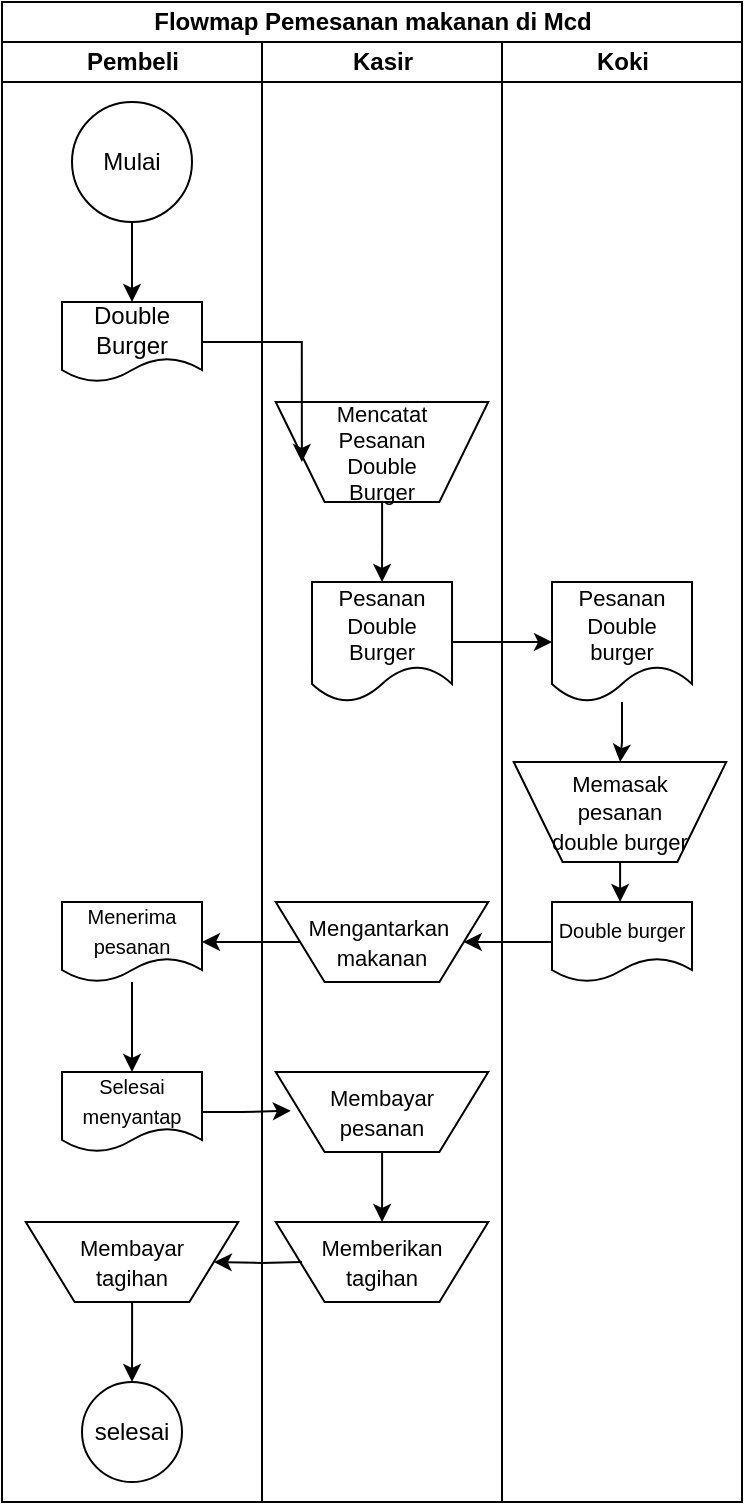 <mxfile version="24.7.6">
  <diagram name="Halaman-1" id="ygct5KxtPdrvl-caDncq">
    <mxGraphModel dx="658" dy="408" grid="1" gridSize="10" guides="1" tooltips="1" connect="1" arrows="1" fold="1" page="1" pageScale="1" pageWidth="827" pageHeight="1169" math="0" shadow="0">
      <root>
        <mxCell id="0" />
        <mxCell id="1" parent="0" />
        <mxCell id="loiaXlv2096ob-jXLiBp-5" value="Flowmap Pemesanan makanan di Mcd" style="swimlane;childLayout=stackLayout;resizeParent=1;resizeParentMax=0;startSize=20;html=1;" vertex="1" parent="1">
          <mxGeometry x="70.0" y="50" width="370.0" height="750" as="geometry" />
        </mxCell>
        <mxCell id="loiaXlv2096ob-jXLiBp-6" value="Pembeli" style="swimlane;startSize=20;html=1;" vertex="1" parent="loiaXlv2096ob-jXLiBp-5">
          <mxGeometry y="20" width="130.0" height="730" as="geometry" />
        </mxCell>
        <mxCell id="loiaXlv2096ob-jXLiBp-62" style="edgeStyle=orthogonalEdgeStyle;rounded=0;orthogonalLoop=1;jettySize=auto;html=1;entryX=0.5;entryY=0;entryDx=0;entryDy=0;" edge="1" parent="loiaXlv2096ob-jXLiBp-6" source="loiaXlv2096ob-jXLiBp-10" target="loiaXlv2096ob-jXLiBp-11">
          <mxGeometry relative="1" as="geometry" />
        </mxCell>
        <mxCell id="loiaXlv2096ob-jXLiBp-10" value="Mulai" style="ellipse;whiteSpace=wrap;html=1;aspect=fixed;" vertex="1" parent="loiaXlv2096ob-jXLiBp-6">
          <mxGeometry x="35" y="30" width="60" height="60" as="geometry" />
        </mxCell>
        <mxCell id="loiaXlv2096ob-jXLiBp-11" value="Double&lt;div&gt;Burger&lt;/div&gt;" style="shape=document;whiteSpace=wrap;html=1;boundedLbl=1;" vertex="1" parent="loiaXlv2096ob-jXLiBp-6">
          <mxGeometry x="30" y="130" width="70" height="40" as="geometry" />
        </mxCell>
        <mxCell id="loiaXlv2096ob-jXLiBp-49" style="edgeStyle=orthogonalEdgeStyle;rounded=0;orthogonalLoop=1;jettySize=auto;html=1;" edge="1" parent="loiaXlv2096ob-jXLiBp-6" source="loiaXlv2096ob-jXLiBp-46" target="loiaXlv2096ob-jXLiBp-48">
          <mxGeometry relative="1" as="geometry" />
        </mxCell>
        <mxCell id="loiaXlv2096ob-jXLiBp-46" value="&lt;font size=&quot;1&quot;&gt;Menerima&lt;/font&gt;&lt;div&gt;&lt;font size=&quot;1&quot;&gt;pesanan&lt;/font&gt;&lt;/div&gt;" style="shape=document;whiteSpace=wrap;html=1;boundedLbl=1;" vertex="1" parent="loiaXlv2096ob-jXLiBp-6">
          <mxGeometry x="30.0" y="430" width="70" height="40" as="geometry" />
        </mxCell>
        <mxCell id="loiaXlv2096ob-jXLiBp-48" value="&lt;font size=&quot;1&quot;&gt;Selesai&lt;/font&gt;&lt;div&gt;&lt;font size=&quot;1&quot;&gt;menyantap&lt;/font&gt;&lt;/div&gt;" style="shape=document;whiteSpace=wrap;html=1;boundedLbl=1;" vertex="1" parent="loiaXlv2096ob-jXLiBp-6">
          <mxGeometry x="30.0" y="515" width="70" height="40" as="geometry" />
        </mxCell>
        <mxCell id="loiaXlv2096ob-jXLiBp-57" style="edgeStyle=orthogonalEdgeStyle;rounded=0;orthogonalLoop=1;jettySize=auto;html=1;entryX=0.5;entryY=0;entryDx=0;entryDy=0;" edge="1" parent="loiaXlv2096ob-jXLiBp-6" source="loiaXlv2096ob-jXLiBp-54" target="loiaXlv2096ob-jXLiBp-56">
          <mxGeometry relative="1" as="geometry" />
        </mxCell>
        <mxCell id="loiaXlv2096ob-jXLiBp-54" value="&lt;span style=&quot;font-size: 11px;&quot;&gt;Membayar&lt;/span&gt;&lt;div&gt;&lt;span style=&quot;font-size: 11px;&quot;&gt;tagihan&lt;/span&gt;&lt;/div&gt;" style="verticalLabelPosition=middle;verticalAlign=middle;html=1;shape=trapezoid;perimeter=trapezoidPerimeter;whiteSpace=wrap;size=0.23;arcSize=10;flipV=1;labelPosition=center;align=center;" vertex="1" parent="loiaXlv2096ob-jXLiBp-6">
          <mxGeometry x="11.88" y="590" width="106.25" height="40" as="geometry" />
        </mxCell>
        <mxCell id="loiaXlv2096ob-jXLiBp-56" value="selesai" style="ellipse;whiteSpace=wrap;html=1;aspect=fixed;" vertex="1" parent="loiaXlv2096ob-jXLiBp-6">
          <mxGeometry x="40" y="670" width="50" height="50" as="geometry" />
        </mxCell>
        <mxCell id="loiaXlv2096ob-jXLiBp-7" value="Kasir" style="swimlane;startSize=20;html=1;" vertex="1" parent="loiaXlv2096ob-jXLiBp-5">
          <mxGeometry x="130.0" y="20" width="120" height="730" as="geometry" />
        </mxCell>
        <mxCell id="loiaXlv2096ob-jXLiBp-16" value="&lt;font style=&quot;font-size: 11px;&quot;&gt;Pesanan&lt;/font&gt;&lt;div style=&quot;font-size: 11px;&quot;&gt;&lt;font style=&quot;font-size: 11px;&quot;&gt;Double&lt;/font&gt;&lt;/div&gt;&lt;div style=&quot;font-size: 11px;&quot;&gt;&lt;font style=&quot;font-size: 11px;&quot;&gt;Burger&lt;/font&gt;&lt;/div&gt;" style="shape=document;whiteSpace=wrap;html=1;boundedLbl=1;" vertex="1" parent="loiaXlv2096ob-jXLiBp-7">
          <mxGeometry x="25.01" y="270" width="70" height="60" as="geometry" />
        </mxCell>
        <mxCell id="loiaXlv2096ob-jXLiBp-32" style="edgeStyle=orthogonalEdgeStyle;rounded=0;orthogonalLoop=1;jettySize=auto;html=1;entryX=0.5;entryY=0;entryDx=0;entryDy=0;" edge="1" parent="loiaXlv2096ob-jXLiBp-7" source="loiaXlv2096ob-jXLiBp-24" target="loiaXlv2096ob-jXLiBp-16">
          <mxGeometry relative="1" as="geometry" />
        </mxCell>
        <mxCell id="loiaXlv2096ob-jXLiBp-24" value="&lt;font style=&quot;font-size: 11px;&quot;&gt;Mencatat&lt;/font&gt;&lt;div style=&quot;font-size: 11px;&quot;&gt;&lt;font style=&quot;font-size: 11px;&quot;&gt;Pesanan&lt;/font&gt;&lt;/div&gt;&lt;div style=&quot;font-size: 11px;&quot;&gt;&lt;font style=&quot;font-size: 11px;&quot;&gt;Double&lt;/font&gt;&lt;/div&gt;&lt;div style=&quot;font-size: 11px;&quot;&gt;&lt;font style=&quot;font-size: 11px;&quot;&gt;Burger&lt;/font&gt;&lt;/div&gt;" style="verticalLabelPosition=middle;verticalAlign=middle;html=1;shape=trapezoid;perimeter=trapezoidPerimeter;whiteSpace=wrap;size=0.23;arcSize=10;flipV=1;labelPosition=center;align=center;" vertex="1" parent="loiaXlv2096ob-jXLiBp-7">
          <mxGeometry x="6.87" y="180" width="106.25" height="50" as="geometry" />
        </mxCell>
        <mxCell id="loiaXlv2096ob-jXLiBp-39" value="&lt;span style=&quot;font-size: 11px;&quot;&gt;Mengantarkan&amp;nbsp;&lt;/span&gt;&lt;div&gt;&lt;span style=&quot;font-size: 11px;&quot;&gt;makanan&lt;/span&gt;&lt;/div&gt;" style="verticalLabelPosition=middle;verticalAlign=middle;html=1;shape=trapezoid;perimeter=trapezoidPerimeter;whiteSpace=wrap;size=0.23;arcSize=10;flipV=1;labelPosition=center;align=center;" vertex="1" parent="loiaXlv2096ob-jXLiBp-7">
          <mxGeometry x="6.87" y="430" width="106.25" height="40" as="geometry" />
        </mxCell>
        <mxCell id="loiaXlv2096ob-jXLiBp-53" style="edgeStyle=orthogonalEdgeStyle;rounded=0;orthogonalLoop=1;jettySize=auto;html=1;" edge="1" parent="loiaXlv2096ob-jXLiBp-7" source="loiaXlv2096ob-jXLiBp-50">
          <mxGeometry relative="1" as="geometry">
            <mxPoint x="60.029" y="590" as="targetPoint" />
          </mxGeometry>
        </mxCell>
        <mxCell id="loiaXlv2096ob-jXLiBp-50" value="&lt;span style=&quot;font-size: 11px;&quot;&gt;Membayar&lt;/span&gt;&lt;div&gt;&lt;span style=&quot;font-size: 11px;&quot;&gt;pesanan&lt;/span&gt;&lt;/div&gt;" style="verticalLabelPosition=middle;verticalAlign=middle;html=1;shape=trapezoid;perimeter=trapezoidPerimeter;whiteSpace=wrap;size=0.23;arcSize=10;flipV=1;labelPosition=center;align=center;" vertex="1" parent="loiaXlv2096ob-jXLiBp-7">
          <mxGeometry x="6.87" y="515" width="106.25" height="40" as="geometry" />
        </mxCell>
        <mxCell id="loiaXlv2096ob-jXLiBp-61" value="&lt;span style=&quot;font-size: 11px;&quot;&gt;Memberikan&lt;/span&gt;&lt;br&gt;&lt;div&gt;&lt;span style=&quot;font-size: 11px;&quot;&gt;tagihan&lt;/span&gt;&lt;/div&gt;" style="verticalLabelPosition=middle;verticalAlign=middle;html=1;shape=trapezoid;perimeter=trapezoidPerimeter;whiteSpace=wrap;size=0.23;arcSize=10;flipV=1;labelPosition=center;align=center;" vertex="1" parent="loiaXlv2096ob-jXLiBp-7">
          <mxGeometry x="6.88" y="590" width="106.25" height="40" as="geometry" />
        </mxCell>
        <mxCell id="loiaXlv2096ob-jXLiBp-8" value="Koki" style="swimlane;startSize=20;html=1;" vertex="1" parent="loiaXlv2096ob-jXLiBp-5">
          <mxGeometry x="250.0" y="20" width="120" height="730" as="geometry" />
        </mxCell>
        <mxCell id="loiaXlv2096ob-jXLiBp-36" style="edgeStyle=orthogonalEdgeStyle;rounded=0;orthogonalLoop=1;jettySize=auto;html=1;" edge="1" parent="loiaXlv2096ob-jXLiBp-8" source="loiaXlv2096ob-jXLiBp-33" target="loiaXlv2096ob-jXLiBp-35">
          <mxGeometry relative="1" as="geometry" />
        </mxCell>
        <mxCell id="loiaXlv2096ob-jXLiBp-33" value="&lt;font style=&quot;font-size: 11px;&quot;&gt;Pesanan&lt;/font&gt;&lt;div style=&quot;font-size: 11px;&quot;&gt;&lt;font style=&quot;font-size: 11px;&quot;&gt;Double burger&lt;/font&gt;&lt;/div&gt;" style="shape=document;whiteSpace=wrap;html=1;boundedLbl=1;" vertex="1" parent="loiaXlv2096ob-jXLiBp-8">
          <mxGeometry x="25" y="270" width="70" height="60" as="geometry" />
        </mxCell>
        <mxCell id="loiaXlv2096ob-jXLiBp-38" style="edgeStyle=orthogonalEdgeStyle;rounded=0;orthogonalLoop=1;jettySize=auto;html=1;" edge="1" parent="loiaXlv2096ob-jXLiBp-8" source="loiaXlv2096ob-jXLiBp-35" target="loiaXlv2096ob-jXLiBp-37">
          <mxGeometry relative="1" as="geometry" />
        </mxCell>
        <mxCell id="loiaXlv2096ob-jXLiBp-35" value="&lt;span style=&quot;font-size: 11px;&quot;&gt;Memasak&lt;/span&gt;&lt;div&gt;&lt;span style=&quot;font-size: 11px;&quot;&gt;pesanan&lt;/span&gt;&lt;/div&gt;&lt;div&gt;&lt;span style=&quot;font-size: 11px;&quot;&gt;double burger&lt;/span&gt;&lt;/div&gt;" style="verticalLabelPosition=middle;verticalAlign=middle;html=1;shape=trapezoid;perimeter=trapezoidPerimeter;whiteSpace=wrap;size=0.23;arcSize=10;flipV=1;labelPosition=center;align=center;" vertex="1" parent="loiaXlv2096ob-jXLiBp-8">
          <mxGeometry x="5.87" y="360" width="106.25" height="50" as="geometry" />
        </mxCell>
        <mxCell id="loiaXlv2096ob-jXLiBp-37" value="&lt;font size=&quot;1&quot;&gt;Double burger&lt;/font&gt;" style="shape=document;whiteSpace=wrap;html=1;boundedLbl=1;" vertex="1" parent="loiaXlv2096ob-jXLiBp-8">
          <mxGeometry x="25" y="430" width="70" height="40" as="geometry" />
        </mxCell>
        <mxCell id="loiaXlv2096ob-jXLiBp-31" style="edgeStyle=orthogonalEdgeStyle;rounded=0;orthogonalLoop=1;jettySize=auto;html=1;entryX=0.123;entryY=0.4;entryDx=0;entryDy=0;entryPerimeter=0;" edge="1" parent="loiaXlv2096ob-jXLiBp-5" source="loiaXlv2096ob-jXLiBp-11" target="loiaXlv2096ob-jXLiBp-24">
          <mxGeometry relative="1" as="geometry" />
        </mxCell>
        <mxCell id="loiaXlv2096ob-jXLiBp-34" style="edgeStyle=orthogonalEdgeStyle;rounded=0;orthogonalLoop=1;jettySize=auto;html=1;entryX=0;entryY=0.5;entryDx=0;entryDy=0;" edge="1" parent="loiaXlv2096ob-jXLiBp-5" source="loiaXlv2096ob-jXLiBp-16" target="loiaXlv2096ob-jXLiBp-33">
          <mxGeometry relative="1" as="geometry" />
        </mxCell>
        <mxCell id="loiaXlv2096ob-jXLiBp-40" style="edgeStyle=orthogonalEdgeStyle;rounded=0;orthogonalLoop=1;jettySize=auto;html=1;entryX=1;entryY=0.5;entryDx=0;entryDy=0;" edge="1" parent="loiaXlv2096ob-jXLiBp-5" source="loiaXlv2096ob-jXLiBp-37" target="loiaXlv2096ob-jXLiBp-39">
          <mxGeometry relative="1" as="geometry" />
        </mxCell>
        <mxCell id="loiaXlv2096ob-jXLiBp-47" style="edgeStyle=orthogonalEdgeStyle;rounded=0;orthogonalLoop=1;jettySize=auto;html=1;" edge="1" parent="loiaXlv2096ob-jXLiBp-5" source="loiaXlv2096ob-jXLiBp-39" target="loiaXlv2096ob-jXLiBp-46">
          <mxGeometry relative="1" as="geometry" />
        </mxCell>
        <mxCell id="loiaXlv2096ob-jXLiBp-51" style="edgeStyle=orthogonalEdgeStyle;rounded=0;orthogonalLoop=1;jettySize=auto;html=1;entryX=0.071;entryY=0.515;entryDx=0;entryDy=0;entryPerimeter=0;" edge="1" parent="loiaXlv2096ob-jXLiBp-5" source="loiaXlv2096ob-jXLiBp-48" target="loiaXlv2096ob-jXLiBp-50">
          <mxGeometry relative="1" as="geometry" />
        </mxCell>
        <mxCell id="loiaXlv2096ob-jXLiBp-55" style="edgeStyle=orthogonalEdgeStyle;rounded=0;orthogonalLoop=1;jettySize=auto;html=1;entryX=1;entryY=0.5;entryDx=0;entryDy=0;" edge="1" parent="loiaXlv2096ob-jXLiBp-5" target="loiaXlv2096ob-jXLiBp-54">
          <mxGeometry relative="1" as="geometry">
            <mxPoint x="150.0" y="630" as="sourcePoint" />
          </mxGeometry>
        </mxCell>
      </root>
    </mxGraphModel>
  </diagram>
</mxfile>
